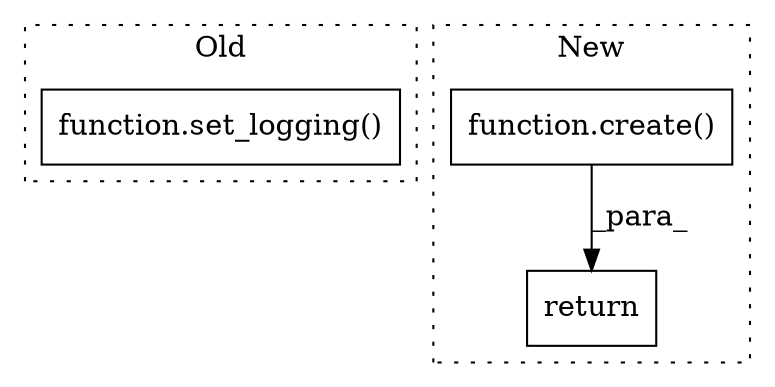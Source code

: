 digraph G {
subgraph cluster0 {
1 [label="function.set_logging()" a="75" s="2987" l="28" shape="box"];
label = "Old";
style="dotted";
}
subgraph cluster1 {
2 [label="return" a="93" s="2724" l="7" shape="box"];
3 [label="function.create()" a="75" s="2731,2762" l="7,1" shape="box"];
label = "New";
style="dotted";
}
3 -> 2 [label="_para_"];
}